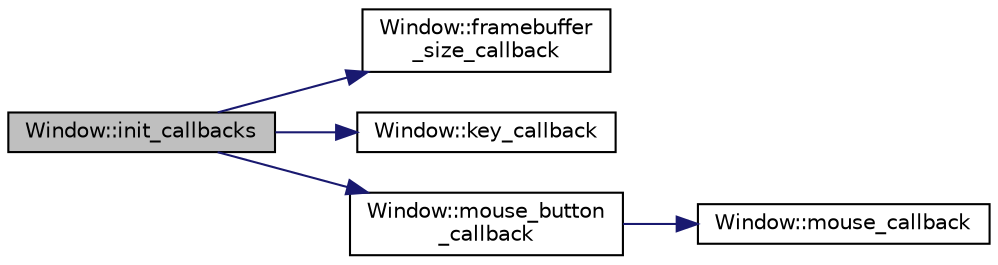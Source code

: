 digraph "Window::init_callbacks"
{
 // INTERACTIVE_SVG=YES
 // LATEX_PDF_SIZE
  bgcolor="transparent";
  edge [fontname="Helvetica",fontsize="10",labelfontname="Helvetica",labelfontsize="10"];
  node [fontname="Helvetica",fontsize="10",shape=record];
  rankdir="LR";
  Node1 [label="Window::init_callbacks",height=0.2,width=0.4,color="black", fillcolor="grey75", style="filled", fontcolor="black",tooltip=" "];
  Node1 -> Node2 [color="midnightblue",fontsize="10",style="solid",fontname="Helvetica"];
  Node2 [label="Window::framebuffer\l_size_callback",height=0.2,width=0.4,color="black",URL="$d9/dbf/class_window.html#a0341974d42a2f19b6bcd32136845e3c0",tooltip=" "];
  Node1 -> Node3 [color="midnightblue",fontsize="10",style="solid",fontname="Helvetica"];
  Node3 [label="Window::key_callback",height=0.2,width=0.4,color="black",URL="$d9/dbf/class_window.html#a73521d40cd80d47d12056d8223f4bbd6",tooltip=" "];
  Node1 -> Node4 [color="midnightblue",fontsize="10",style="solid",fontname="Helvetica"];
  Node4 [label="Window::mouse_button\l_callback",height=0.2,width=0.4,color="black",URL="$d9/dbf/class_window.html#ad8c5512dd0fa97c97dc0439b86db10c4",tooltip=" "];
  Node4 -> Node5 [color="midnightblue",fontsize="10",style="solid",fontname="Helvetica"];
  Node5 [label="Window::mouse_callback",height=0.2,width=0.4,color="black",URL="$d9/dbf/class_window.html#a73596766c8244a65ccb23a484187b25f",tooltip=" "];
}
